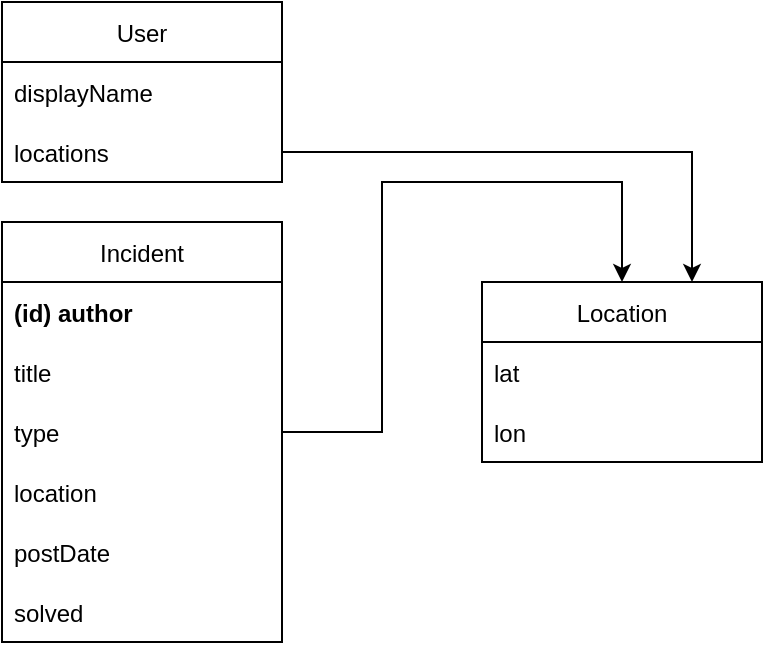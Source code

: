 <mxfile version="15.7.3" type="device"><diagram id="SHo54xZWrHtxo1l2Q-85" name="Page-1"><mxGraphModel dx="981" dy="597" grid="1" gridSize="10" guides="1" tooltips="1" connect="1" arrows="1" fold="1" page="1" pageScale="1" pageWidth="827" pageHeight="1169" math="0" shadow="0"><root><mxCell id="0"/><mxCell id="1" parent="0"/><mxCell id="yvK4IK43-LwFZ6qkgzOs-1" value="User" style="swimlane;fontStyle=0;childLayout=stackLayout;horizontal=1;startSize=30;horizontalStack=0;resizeParent=1;resizeParentMax=0;resizeLast=0;collapsible=1;marginBottom=0;" vertex="1" parent="1"><mxGeometry x="160" y="100" width="140" height="90" as="geometry"/></mxCell><mxCell id="yvK4IK43-LwFZ6qkgzOs-6" value="displayName" style="text;strokeColor=none;fillColor=none;align=left;verticalAlign=middle;spacingLeft=4;spacingRight=4;overflow=hidden;points=[[0,0.5],[1,0.5]];portConstraint=eastwest;rotatable=0;" vertex="1" parent="yvK4IK43-LwFZ6qkgzOs-1"><mxGeometry y="30" width="140" height="30" as="geometry"/></mxCell><mxCell id="yvK4IK43-LwFZ6qkgzOs-2" value="locations" style="text;strokeColor=none;fillColor=none;align=left;verticalAlign=middle;spacingLeft=4;spacingRight=4;overflow=hidden;points=[[0,0.5],[1,0.5]];portConstraint=eastwest;rotatable=0;" vertex="1" parent="yvK4IK43-LwFZ6qkgzOs-1"><mxGeometry y="60" width="140" height="30" as="geometry"/></mxCell><mxCell id="yvK4IK43-LwFZ6qkgzOs-7" value="Location" style="swimlane;fontStyle=0;childLayout=stackLayout;horizontal=1;startSize=30;horizontalStack=0;resizeParent=1;resizeParentMax=0;resizeLast=0;collapsible=1;marginBottom=0;" vertex="1" parent="1"><mxGeometry x="400" y="240" width="140" height="90" as="geometry"/></mxCell><mxCell id="yvK4IK43-LwFZ6qkgzOs-8" value="lat" style="text;strokeColor=none;fillColor=none;align=left;verticalAlign=middle;spacingLeft=4;spacingRight=4;overflow=hidden;points=[[0,0.5],[1,0.5]];portConstraint=eastwest;rotatable=0;" vertex="1" parent="yvK4IK43-LwFZ6qkgzOs-7"><mxGeometry y="30" width="140" height="30" as="geometry"/></mxCell><mxCell id="yvK4IK43-LwFZ6qkgzOs-9" value="lon" style="text;strokeColor=none;fillColor=none;align=left;verticalAlign=middle;spacingLeft=4;spacingRight=4;overflow=hidden;points=[[0,0.5],[1,0.5]];portConstraint=eastwest;rotatable=0;" vertex="1" parent="yvK4IK43-LwFZ6qkgzOs-7"><mxGeometry y="60" width="140" height="30" as="geometry"/></mxCell><mxCell id="yvK4IK43-LwFZ6qkgzOs-10" style="edgeStyle=orthogonalEdgeStyle;rounded=0;orthogonalLoop=1;jettySize=auto;html=1;entryX=0.75;entryY=0;entryDx=0;entryDy=0;" edge="1" parent="1" source="yvK4IK43-LwFZ6qkgzOs-2" target="yvK4IK43-LwFZ6qkgzOs-7"><mxGeometry relative="1" as="geometry"/></mxCell><mxCell id="yvK4IK43-LwFZ6qkgzOs-15" style="edgeStyle=orthogonalEdgeStyle;rounded=0;orthogonalLoop=1;jettySize=auto;html=1;entryX=0.5;entryY=0;entryDx=0;entryDy=0;" edge="1" parent="1" source="yvK4IK43-LwFZ6qkgzOs-12" target="yvK4IK43-LwFZ6qkgzOs-7"><mxGeometry relative="1" as="geometry"/></mxCell><mxCell id="yvK4IK43-LwFZ6qkgzOs-12" value="Incident" style="swimlane;fontStyle=0;childLayout=stackLayout;horizontal=1;startSize=30;horizontalStack=0;resizeParent=1;resizeParentMax=0;resizeLast=0;collapsible=1;marginBottom=0;" vertex="1" parent="1"><mxGeometry x="160" y="210" width="140" height="210" as="geometry"/></mxCell><mxCell id="yvK4IK43-LwFZ6qkgzOs-24" value="(id) author" style="text;strokeColor=none;fillColor=none;align=left;verticalAlign=middle;spacingLeft=4;spacingRight=4;overflow=hidden;points=[[0,0.5],[1,0.5]];portConstraint=eastwest;rotatable=0;fontStyle=1" vertex="1" parent="yvK4IK43-LwFZ6qkgzOs-12"><mxGeometry y="30" width="140" height="30" as="geometry"/></mxCell><mxCell id="yvK4IK43-LwFZ6qkgzOs-17" value="title" style="text;strokeColor=none;fillColor=none;align=left;verticalAlign=middle;spacingLeft=4;spacingRight=4;overflow=hidden;points=[[0,0.5],[1,0.5]];portConstraint=eastwest;rotatable=0;" vertex="1" parent="yvK4IK43-LwFZ6qkgzOs-12"><mxGeometry y="60" width="140" height="30" as="geometry"/></mxCell><mxCell id="yvK4IK43-LwFZ6qkgzOs-16" value="type" style="text;strokeColor=none;fillColor=none;align=left;verticalAlign=middle;spacingLeft=4;spacingRight=4;overflow=hidden;points=[[0,0.5],[1,0.5]];portConstraint=eastwest;rotatable=0;" vertex="1" parent="yvK4IK43-LwFZ6qkgzOs-12"><mxGeometry y="90" width="140" height="30" as="geometry"/></mxCell><mxCell id="yvK4IK43-LwFZ6qkgzOs-18" value="location" style="text;strokeColor=none;fillColor=none;align=left;verticalAlign=middle;spacingLeft=4;spacingRight=4;overflow=hidden;points=[[0,0.5],[1,0.5]];portConstraint=eastwest;rotatable=0;" vertex="1" parent="yvK4IK43-LwFZ6qkgzOs-12"><mxGeometry y="120" width="140" height="30" as="geometry"/></mxCell><mxCell id="yvK4IK43-LwFZ6qkgzOs-21" value="postDate" style="text;strokeColor=none;fillColor=none;align=left;verticalAlign=middle;spacingLeft=4;spacingRight=4;overflow=hidden;points=[[0,0.5],[1,0.5]];portConstraint=eastwest;rotatable=0;" vertex="1" parent="yvK4IK43-LwFZ6qkgzOs-12"><mxGeometry y="150" width="140" height="30" as="geometry"/></mxCell><mxCell id="yvK4IK43-LwFZ6qkgzOs-20" value="solved" style="text;strokeColor=none;fillColor=none;align=left;verticalAlign=middle;spacingLeft=4;spacingRight=4;overflow=hidden;points=[[0,0.5],[1,0.5]];portConstraint=eastwest;rotatable=0;" vertex="1" parent="yvK4IK43-LwFZ6qkgzOs-12"><mxGeometry y="180" width="140" height="30" as="geometry"/></mxCell></root></mxGraphModel></diagram></mxfile>
